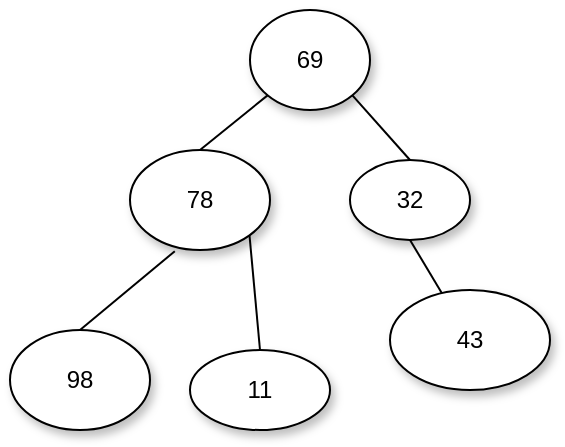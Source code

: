 <mxfile>
    <diagram id="CP1VOOT4SMJPZ3bIgu_c" name="Page-1">
        <mxGraphModel dx="576" dy="210" grid="1" gridSize="10" guides="1" tooltips="1" connect="1" arrows="1" fold="1" page="1" pageScale="1" pageWidth="850" pageHeight="1100" math="0" shadow="0">
            <root>
                <mxCell id="0"/>
                <mxCell id="1" parent="0"/>
                <mxCell id="2" value="69" style="ellipse;whiteSpace=wrap;html=1;shadow=1;" vertex="1" parent="1">
                    <mxGeometry x="230" y="30" width="60" height="50" as="geometry"/>
                </mxCell>
                <mxCell id="3" value="" style="endArrow=none;html=1;entryX=0;entryY=1;entryDx=0;entryDy=0;exitX=0.5;exitY=0;exitDx=0;exitDy=0;" edge="1" parent="1" source="5" target="2">
                    <mxGeometry width="50" height="50" relative="1" as="geometry">
                        <mxPoint x="190" y="180" as="sourcePoint"/>
                        <mxPoint x="370" y="110" as="targetPoint"/>
                        <Array as="points"/>
                    </mxGeometry>
                </mxCell>
                <mxCell id="4" value="" style="endArrow=none;html=1;entryX=1;entryY=1;entryDx=0;entryDy=0;exitX=0.5;exitY=0;exitDx=0;exitDy=0;" edge="1" parent="1" source="6" target="2">
                    <mxGeometry width="50" height="50" relative="1" as="geometry">
                        <mxPoint x="370" y="180" as="sourcePoint"/>
                        <mxPoint x="370" y="110" as="targetPoint"/>
                    </mxGeometry>
                </mxCell>
                <mxCell id="5" value="78" style="ellipse;whiteSpace=wrap;html=1;shadow=1;" vertex="1" parent="1">
                    <mxGeometry x="170" y="100" width="70" height="50" as="geometry"/>
                </mxCell>
                <mxCell id="6" value="32" style="ellipse;whiteSpace=wrap;html=1;shadow=1;" vertex="1" parent="1">
                    <mxGeometry x="280" y="105" width="60" height="40" as="geometry"/>
                </mxCell>
                <mxCell id="7" value="98" style="ellipse;whiteSpace=wrap;html=1;shadow=1;" vertex="1" parent="1">
                    <mxGeometry x="110" y="190" width="70" height="50" as="geometry"/>
                </mxCell>
                <mxCell id="8" value="" style="endArrow=none;html=1;exitX=0.5;exitY=0;exitDx=0;exitDy=0;entryX=0.32;entryY=1.012;entryDx=0;entryDy=0;entryPerimeter=0;" edge="1" parent="1" source="7" target="5">
                    <mxGeometry width="50" height="50" relative="1" as="geometry">
                        <mxPoint x="110" y="310" as="sourcePoint"/>
                        <mxPoint x="160" y="260" as="targetPoint"/>
                    </mxGeometry>
                </mxCell>
                <mxCell id="9" value="11" style="ellipse;whiteSpace=wrap;html=1;shadow=1;" vertex="1" parent="1">
                    <mxGeometry x="200" y="200" width="70" height="40" as="geometry"/>
                </mxCell>
                <mxCell id="10" value="" style="endArrow=none;html=1;entryX=1;entryY=1;entryDx=0;entryDy=0;exitX=0.5;exitY=0;exitDx=0;exitDy=0;" edge="1" parent="1" source="9" target="5">
                    <mxGeometry width="50" height="50" relative="1" as="geometry">
                        <mxPoint x="200" y="310" as="sourcePoint"/>
                        <mxPoint x="250" y="260" as="targetPoint"/>
                    </mxGeometry>
                </mxCell>
                <mxCell id="11" value="" style="endArrow=none;html=1;exitX=0.5;exitY=1;exitDx=0;exitDy=0;" edge="1" parent="1" source="6" target="12">
                    <mxGeometry width="50" height="50" relative="1" as="geometry">
                        <mxPoint x="380" y="270" as="sourcePoint"/>
                        <mxPoint x="390" y="260" as="targetPoint"/>
                    </mxGeometry>
                </mxCell>
                <mxCell id="12" value="43" style="ellipse;whiteSpace=wrap;html=1;shadow=1;" vertex="1" parent="1">
                    <mxGeometry x="300" y="170" width="80" height="50" as="geometry"/>
                </mxCell>
            </root>
        </mxGraphModel>
    </diagram>
</mxfile>